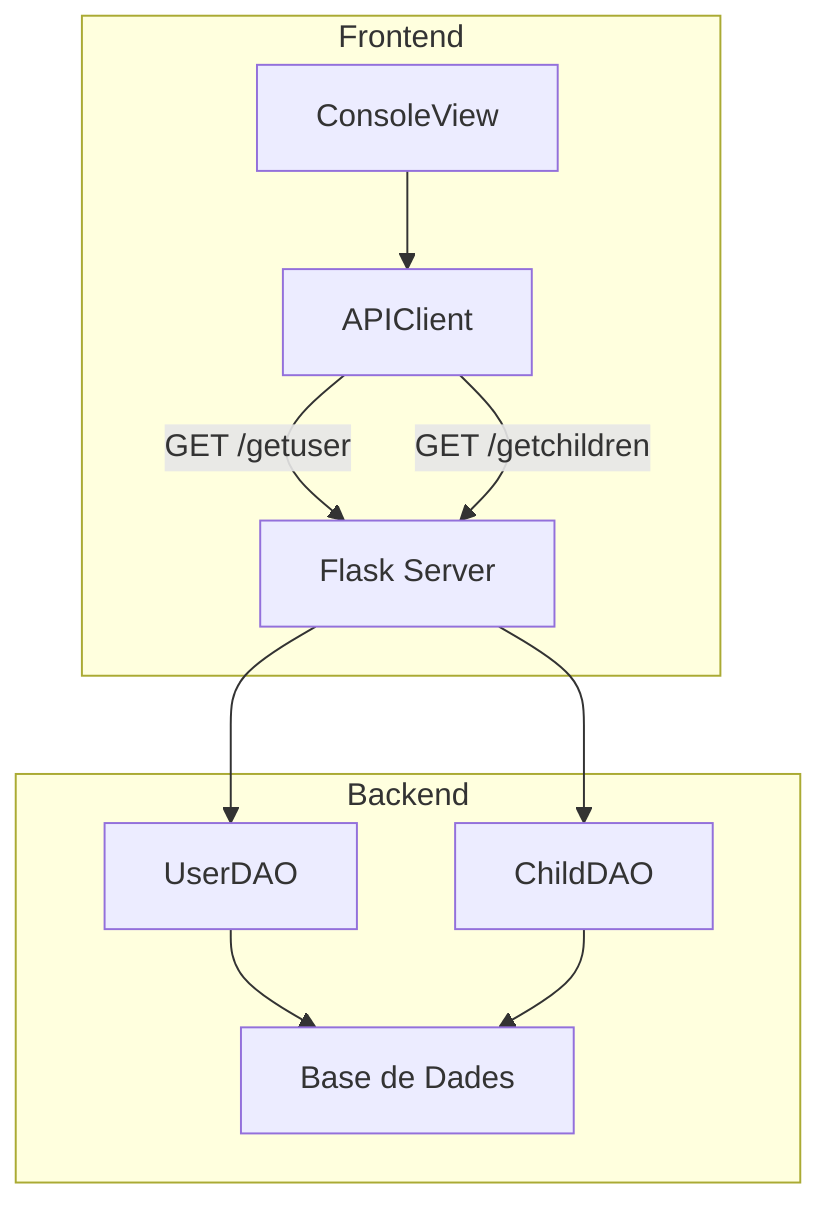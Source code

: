 graph TD
    subgraph Frontend
        A[ConsoleView] --> B[APIClient]
        B -->|GET /getuser| C[Backend]
        B -->|GET /getchildren| C
    end

    subgraph Backend
        C[Flask Server] --> D[UserDAO]
        C --> E[ChildDAO]
        D --> F[Base de Dades]
        E --> F
    end